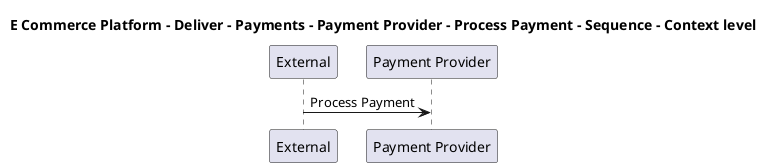 @startuml

title E Commerce Platform - Deliver - Payments - Payment Provider - Process Payment - Sequence - Context level

participant "External" as C4InterFlow.SoftwareSystems.ExternalSystem
participant "Payment Provider" as ECommercePlatform.Deliver.Payments.SoftwareSystems.PaymentProvider

C4InterFlow.SoftwareSystems.ExternalSystem -> ECommercePlatform.Deliver.Payments.SoftwareSystems.PaymentProvider : Process Payment


@enduml
